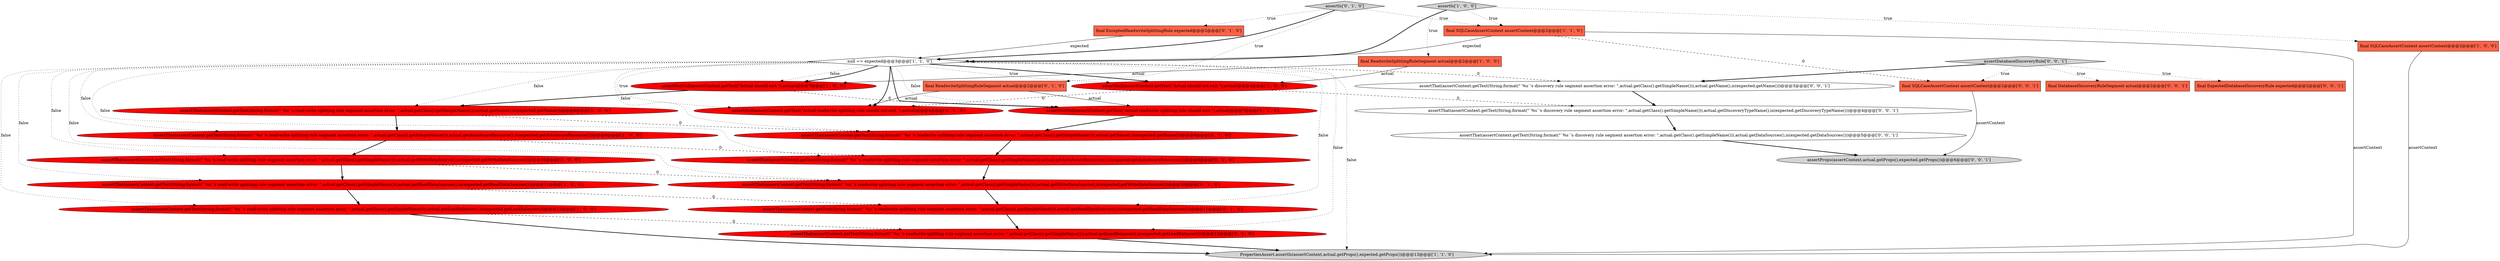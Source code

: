 digraph {
19 [style = filled, label = "assertThat(assertContext.getText(String.format(\"`%s`'s readwrite splitting rule segment assertion error: \",actual.getClass().getSimpleName())),actual.getReadDataSources(),is(expected.getReadDataSources()))@@@11@@@['0', '1', '0']", fillcolor = red, shape = ellipse image = "AAA1AAABBB2BBB"];
25 [style = filled, label = "assertThat(assertContext.getText(String.format(\"`%s`'s discovery rule segment assertion error: \",actual.getClass().getSimpleName())),actual.getDiscoveryTypeName(),is(expected.getDiscoveryTypeName()))@@@4@@@['0', '0', '1']", fillcolor = white, shape = ellipse image = "AAA0AAABBB3BBB"];
2 [style = filled, label = "assertNotNull(assertContext.getText(\"Actual should exit.\"),actual)@@@7@@@['1', '0', '0']", fillcolor = red, shape = ellipse image = "AAA1AAABBB1BBB"];
26 [style = filled, label = "final SQLCaseAssertContext assertContext@@@2@@@['0', '0', '1']", fillcolor = tomato, shape = box image = "AAA0AAABBB3BBB"];
29 [style = filled, label = "assertDatabaseDiscoveryRule['0', '0', '1']", fillcolor = lightgray, shape = diamond image = "AAA0AAABBB3BBB"];
5 [style = filled, label = "null == expected@@@3@@@['1', '1', '0']", fillcolor = white, shape = diamond image = "AAA0AAABBB1BBB"];
13 [style = filled, label = "final ExceptedReadwriteSplittingRule expected@@@2@@@['0', '1', '0']", fillcolor = tomato, shape = box image = "AAA0AAABBB2BBB"];
3 [style = filled, label = "assertIs['1', '0', '0']", fillcolor = lightgray, shape = diamond image = "AAA0AAABBB1BBB"];
17 [style = filled, label = "assertThat(assertContext.getText(String.format(\"`%s`'s readwrite splitting rule segment assertion error: \",actual.getClass().getSimpleName())),actual.getName(),is(expected.getName()))@@@8@@@['0', '1', '0']", fillcolor = red, shape = ellipse image = "AAA1AAABBB2BBB"];
21 [style = filled, label = "assertThat(assertContext.getText(String.format(\"`%s`'s readwrite splitting rule segment assertion error: \",actual.getClass().getSimpleName())),actual.getWriteDataSource(),is(expected.getWriteDataSource()))@@@10@@@['0', '1', '0']", fillcolor = red, shape = ellipse image = "AAA1AAABBB2BBB"];
11 [style = filled, label = "PropertiesAssert.assertIs(assertContext,actual.getProps(),expected.getProps())@@@13@@@['1', '1', '0']", fillcolor = lightgray, shape = ellipse image = "AAA0AAABBB1BBB"];
30 [style = filled, label = "assertThat(assertContext.getText(String.format(\"`%s`'s discovery rule segment assertion error: \",actual.getClass().getSimpleName())),actual.getName(),is(expected.getName()))@@@3@@@['0', '0', '1']", fillcolor = white, shape = ellipse image = "AAA0AAABBB3BBB"];
6 [style = filled, label = "assertNull(assertContext.getText(\"Actual should not exit.\"),actual)@@@4@@@['1', '0', '0']", fillcolor = red, shape = ellipse image = "AAA1AAABBB1BBB"];
22 [style = filled, label = "assertThat(assertContext.getText(String.format(\"`%s`'s readwrite splitting rule segment assertion error: \",actual.getClass().getSimpleName())),actual.getLoadBalancer(),is(expected.getLoadBalancer()))@@@12@@@['0', '1', '0']", fillcolor = red, shape = ellipse image = "AAA1AAABBB2BBB"];
16 [style = filled, label = "assertThat(assertContext.getText(String.format(\"`%s`'s readwrite splitting rule segment assertion error: \",actual.getClass().getSimpleName())),actual.getAutoAwareResource(),is(expected.getAutoAwareResource()))@@@9@@@['0', '1', '0']", fillcolor = red, shape = ellipse image = "AAA1AAABBB2BBB"];
18 [style = filled, label = "assertNull(assertContext.getText(\"Actual readwrite splitting rule should not exit.\"),actual)@@@4@@@['0', '1', '0']", fillcolor = red, shape = ellipse image = "AAA1AAABBB2BBB"];
12 [style = filled, label = "final SQLCaseAssertContext assertContext@@@2@@@['1', '1', '0']", fillcolor = tomato, shape = box image = "AAA0AAABBB1BBB"];
4 [style = filled, label = "assertThat(assertContext.getText(String.format(\"`%s`'s read-write splitting rule segment assertion error: \",actual.getClass().getSimpleName())),actual.getAutoAwareResource(),is(expected.getAutoAwareResource()))@@@9@@@['1', '0', '0']", fillcolor = red, shape = ellipse image = "AAA1AAABBB1BBB"];
0 [style = filled, label = "assertThat(assertContext.getText(String.format(\"`%s`'s read-write splitting rule segment assertion error: \",actual.getClass().getSimpleName())),actual.getWriteDataSource(),is(expected.getWriteDataSource()))@@@10@@@['1', '0', '0']", fillcolor = red, shape = ellipse image = "AAA1AAABBB1BBB"];
1 [style = filled, label = "final SQLCaseAssertContext assertContext@@@2@@@['1', '0', '0']", fillcolor = tomato, shape = box image = "AAA0AAABBB1BBB"];
7 [style = filled, label = "final ReadwriteSplittingRuleSegment actual@@@2@@@['1', '0', '0']", fillcolor = tomato, shape = box image = "AAA0AAABBB1BBB"];
24 [style = filled, label = "final DatabaseDiscoveryRuleSegment actual@@@2@@@['0', '0', '1']", fillcolor = tomato, shape = box image = "AAA0AAABBB3BBB"];
9 [style = filled, label = "assertThat(assertContext.getText(String.format(\"`%s`'s read-write splitting rule segment assertion error: \",actual.getClass().getSimpleName())),actual.getReadDataSources(),is(expected.getReadDataSources()))@@@11@@@['1', '0', '0']", fillcolor = red, shape = ellipse image = "AAA1AAABBB1BBB"];
23 [style = filled, label = "final ExpectedDatabaseDiscoveryRule expected@@@2@@@['0', '0', '1']", fillcolor = tomato, shape = box image = "AAA0AAABBB3BBB"];
28 [style = filled, label = "assertThat(assertContext.getText(String.format(\"`%s`'s discovery rule segment assertion error: \",actual.getClass().getSimpleName())),actual.getDataSources(),is(expected.getDataSources()))@@@5@@@['0', '0', '1']", fillcolor = white, shape = ellipse image = "AAA0AAABBB3BBB"];
10 [style = filled, label = "assertThat(assertContext.getText(String.format(\"`%s`'s read-write splitting rule segment assertion error: \",actual.getClass().getSimpleName())),actual.getName(),is(expected.getName()))@@@8@@@['1', '0', '0']", fillcolor = red, shape = ellipse image = "AAA1AAABBB1BBB"];
14 [style = filled, label = "final ReadwriteSplittingRuleSegment actual@@@2@@@['0', '1', '0']", fillcolor = tomato, shape = box image = "AAA0AAABBB2BBB"];
20 [style = filled, label = "assertIs['0', '1', '0']", fillcolor = lightgray, shape = diamond image = "AAA0AAABBB2BBB"];
15 [style = filled, label = "assertNotNull(assertContext.getText(\"Actual readwrite splitting rule should exit.\"),actual)@@@7@@@['0', '1', '0']", fillcolor = red, shape = ellipse image = "AAA1AAABBB2BBB"];
27 [style = filled, label = "assertProps(assertContext,actual.getProps(),expected.getProps())@@@6@@@['0', '0', '1']", fillcolor = lightgray, shape = ellipse image = "AAA0AAABBB3BBB"];
8 [style = filled, label = "assertThat(assertContext.getText(String.format(\"`%s`'s read-write splitting rule segment assertion error: \",actual.getClass().getSimpleName())),actual.getLoadBalancer(),is(expected.getLoadBalancer()))@@@12@@@['1', '0', '0']", fillcolor = red, shape = ellipse image = "AAA1AAABBB1BBB"];
26->27 [style = solid, label="assertContext"];
3->7 [style = dotted, label="true"];
5->19 [style = dotted, label="false"];
0->9 [style = bold, label=""];
25->28 [style = bold, label=""];
4->16 [style = dashed, label="0"];
5->22 [style = dotted, label="false"];
12->5 [style = solid, label="expected"];
13->5 [style = solid, label="expected"];
5->18 [style = dotted, label="true"];
21->19 [style = bold, label=""];
29->30 [style = bold, label=""];
5->15 [style = dotted, label="false"];
7->6 [style = solid, label="actual"];
5->11 [style = dotted, label="false"];
5->6 [style = dotted, label="true"];
5->10 [style = dotted, label="false"];
5->21 [style = dotted, label="false"];
5->17 [style = dotted, label="false"];
12->11 [style = solid, label="assertContext"];
20->14 [style = dotted, label="true"];
5->15 [style = bold, label=""];
29->23 [style = dotted, label="true"];
5->18 [style = bold, label=""];
30->25 [style = bold, label=""];
14->18 [style = solid, label="actual"];
2->10 [style = bold, label=""];
29->26 [style = dotted, label="true"];
9->8 [style = bold, label=""];
4->0 [style = bold, label=""];
20->5 [style = bold, label=""];
6->18 [style = dashed, label="0"];
2->15 [style = dashed, label="0"];
9->19 [style = dashed, label="0"];
5->2 [style = dotted, label="false"];
8->22 [style = dashed, label="0"];
5->0 [style = dotted, label="false"];
12->26 [style = dashed, label="0"];
5->2 [style = bold, label=""];
3->5 [style = bold, label=""];
15->17 [style = bold, label=""];
14->15 [style = solid, label="actual"];
5->6 [style = bold, label=""];
6->25 [style = dashed, label="0"];
0->21 [style = dashed, label="0"];
3->12 [style = dotted, label="true"];
16->21 [style = bold, label=""];
1->11 [style = solid, label="assertContext"];
5->16 [style = dotted, label="false"];
7->2 [style = solid, label="actual"];
10->17 [style = dashed, label="0"];
10->4 [style = bold, label=""];
5->9 [style = dotted, label="false"];
20->13 [style = dotted, label="true"];
20->12 [style = dotted, label="true"];
28->27 [style = bold, label=""];
5->8 [style = dotted, label="false"];
29->24 [style = dotted, label="true"];
8->11 [style = bold, label=""];
3->1 [style = dotted, label="true"];
19->22 [style = bold, label=""];
22->11 [style = bold, label=""];
17->16 [style = bold, label=""];
5->30 [style = dashed, label="0"];
5->4 [style = dotted, label="false"];
}
